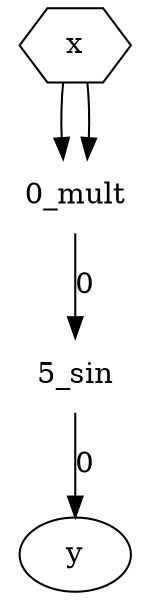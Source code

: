 digraph cgp {
	size = "4,4";
	y [shape=oval];
	sin_5 -> y [label="0"];
	sin_5 [label= "5_sin", shape=none];
	mult_0 -> sin_5 [label="0"];
	mult_0 [label= "0_mult", shape=none];
	x [shape=polygon,sides=6];
	x -> mult_0 [laN_COLSbel="0"];
	x [shape=polygon,sides=6];
	x -> mult_0 [laN_COLSbel="1"];
}